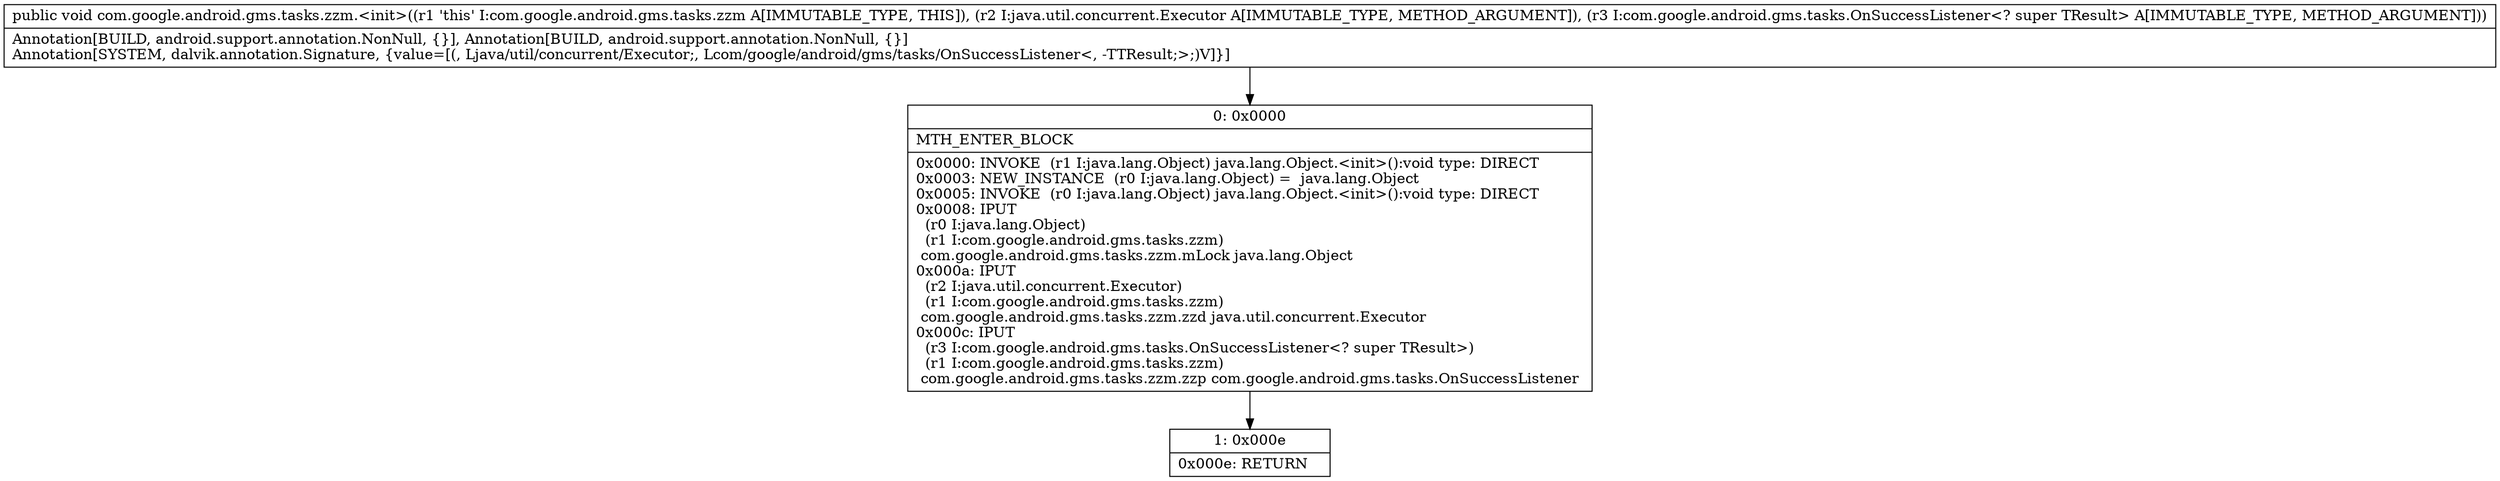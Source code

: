 digraph "CFG forcom.google.android.gms.tasks.zzm.\<init\>(Ljava\/util\/concurrent\/Executor;Lcom\/google\/android\/gms\/tasks\/OnSuccessListener;)V" {
Node_0 [shape=record,label="{0\:\ 0x0000|MTH_ENTER_BLOCK\l|0x0000: INVOKE  (r1 I:java.lang.Object) java.lang.Object.\<init\>():void type: DIRECT \l0x0003: NEW_INSTANCE  (r0 I:java.lang.Object) =  java.lang.Object \l0x0005: INVOKE  (r0 I:java.lang.Object) java.lang.Object.\<init\>():void type: DIRECT \l0x0008: IPUT  \l  (r0 I:java.lang.Object)\l  (r1 I:com.google.android.gms.tasks.zzm)\l com.google.android.gms.tasks.zzm.mLock java.lang.Object \l0x000a: IPUT  \l  (r2 I:java.util.concurrent.Executor)\l  (r1 I:com.google.android.gms.tasks.zzm)\l com.google.android.gms.tasks.zzm.zzd java.util.concurrent.Executor \l0x000c: IPUT  \l  (r3 I:com.google.android.gms.tasks.OnSuccessListener\<? super TResult\>)\l  (r1 I:com.google.android.gms.tasks.zzm)\l com.google.android.gms.tasks.zzm.zzp com.google.android.gms.tasks.OnSuccessListener \l}"];
Node_1 [shape=record,label="{1\:\ 0x000e|0x000e: RETURN   \l}"];
MethodNode[shape=record,label="{public void com.google.android.gms.tasks.zzm.\<init\>((r1 'this' I:com.google.android.gms.tasks.zzm A[IMMUTABLE_TYPE, THIS]), (r2 I:java.util.concurrent.Executor A[IMMUTABLE_TYPE, METHOD_ARGUMENT]), (r3 I:com.google.android.gms.tasks.OnSuccessListener\<? super TResult\> A[IMMUTABLE_TYPE, METHOD_ARGUMENT]))  | Annotation[BUILD, android.support.annotation.NonNull, \{\}], Annotation[BUILD, android.support.annotation.NonNull, \{\}]\lAnnotation[SYSTEM, dalvik.annotation.Signature, \{value=[(, Ljava\/util\/concurrent\/Executor;, Lcom\/google\/android\/gms\/tasks\/OnSuccessListener\<, \-TTResult;\>;)V]\}]\l}"];
MethodNode -> Node_0;
Node_0 -> Node_1;
}

